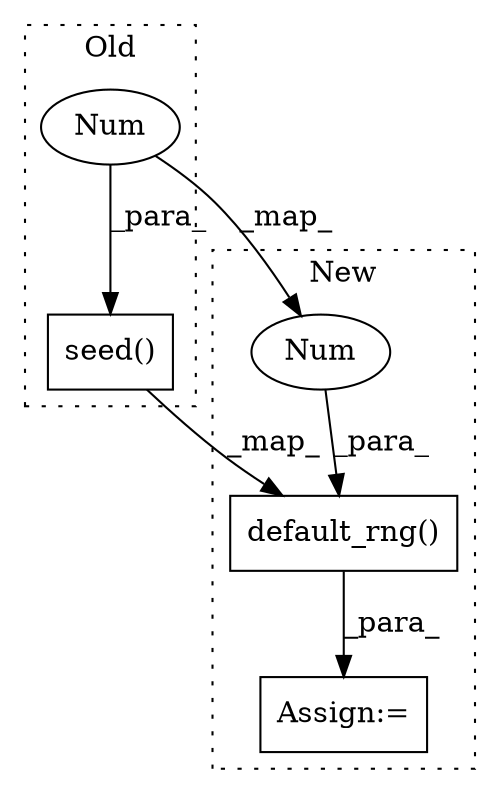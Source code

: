 digraph G {
subgraph cluster0 {
1 [label="seed()" a="75" s="2443,2460" l="15,1" shape="box"];
4 [label="Num" a="76" s="2458" l="2" shape="ellipse"];
label = "Old";
style="dotted";
}
subgraph cluster1 {
2 [label="default_rng()" a="75" s="2478,2502" l="22,1" shape="box"];
3 [label="Num" a="76" s="2500" l="2" shape="ellipse"];
5 [label="Assign:=" a="68" s="2475" l="3" shape="box"];
label = "New";
style="dotted";
}
1 -> 2 [label="_map_"];
2 -> 5 [label="_para_"];
3 -> 2 [label="_para_"];
4 -> 3 [label="_map_"];
4 -> 1 [label="_para_"];
}